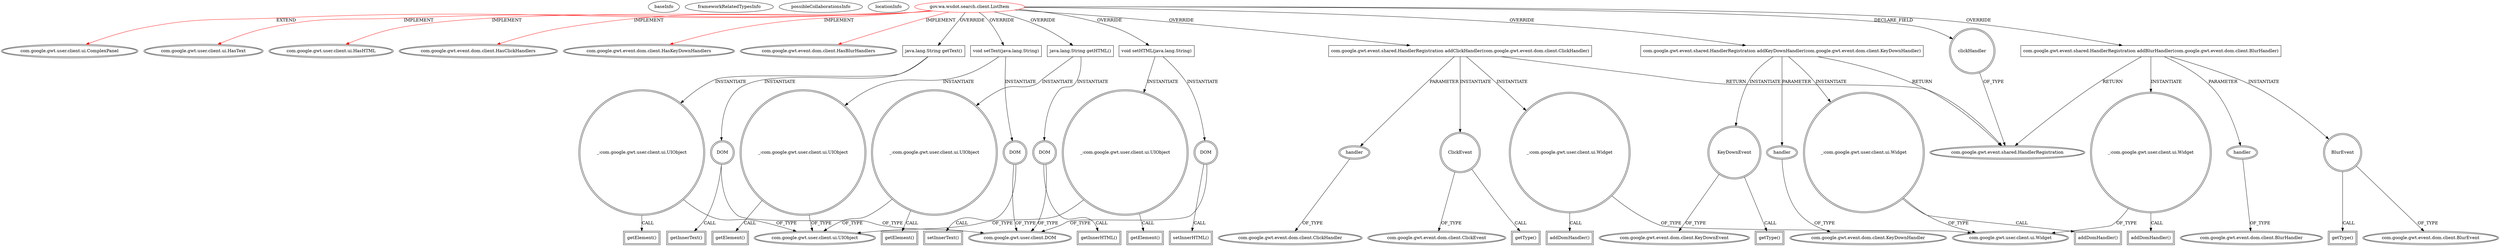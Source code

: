 digraph {
baseInfo[graphId=442,category="extension_graph",isAnonymous=false,possibleRelation=false]
frameworkRelatedTypesInfo[0="com.google.gwt.user.client.ui.ComplexPanel",1="com.google.gwt.user.client.ui.HasText",2="com.google.gwt.user.client.ui.HasHTML",3="com.google.gwt.event.dom.client.HasClickHandlers",4="com.google.gwt.event.dom.client.HasKeyDownHandlers",5="com.google.gwt.event.dom.client.HasBlurHandlers"]
possibleCollaborationsInfo[]
locationInfo[projectName="WSDOT-WSDOT-Search-GWT",filePath="/WSDOT-WSDOT-Search-GWT/WSDOT-Search-GWT-master/src/gov/wa/wsdot/search/client/ListItem.java",contextSignature="ListItem",graphId="442"]
0[label="gov.wa.wsdot.search.client.ListItem",vertexType="ROOT_CLIENT_CLASS_DECLARATION",isFrameworkType=false,color=red]
1[label="com.google.gwt.user.client.ui.ComplexPanel",vertexType="FRAMEWORK_CLASS_TYPE",isFrameworkType=true,peripheries=2]
2[label="com.google.gwt.user.client.ui.HasText",vertexType="FRAMEWORK_INTERFACE_TYPE",isFrameworkType=true,peripheries=2]
3[label="com.google.gwt.user.client.ui.HasHTML",vertexType="FRAMEWORK_INTERFACE_TYPE",isFrameworkType=true,peripheries=2]
4[label="com.google.gwt.event.dom.client.HasClickHandlers",vertexType="FRAMEWORK_INTERFACE_TYPE",isFrameworkType=true,peripheries=2]
5[label="com.google.gwt.event.dom.client.HasKeyDownHandlers",vertexType="FRAMEWORK_INTERFACE_TYPE",isFrameworkType=true,peripheries=2]
6[label="com.google.gwt.event.dom.client.HasBlurHandlers",vertexType="FRAMEWORK_INTERFACE_TYPE",isFrameworkType=true,peripheries=2]
7[label="clickHandler",vertexType="FIELD_DECLARATION",isFrameworkType=true,peripheries=2,shape=circle]
8[label="com.google.gwt.event.shared.HandlerRegistration",vertexType="FRAMEWORK_INTERFACE_TYPE",isFrameworkType=true,peripheries=2]
9[label="java.lang.String getText()",vertexType="OVERRIDING_METHOD_DECLARATION",isFrameworkType=false,shape=box]
10[label="DOM",vertexType="VARIABLE_EXPRESION",isFrameworkType=true,peripheries=2,shape=circle]
12[label="com.google.gwt.user.client.DOM",vertexType="FRAMEWORK_CLASS_TYPE",isFrameworkType=true,peripheries=2]
11[label="getInnerText()",vertexType="INSIDE_CALL",isFrameworkType=true,peripheries=2,shape=box]
13[label="_:com.google.gwt.user.client.ui.UIObject",vertexType="VARIABLE_EXPRESION",isFrameworkType=true,peripheries=2,shape=circle]
15[label="com.google.gwt.user.client.ui.UIObject",vertexType="FRAMEWORK_CLASS_TYPE",isFrameworkType=true,peripheries=2]
14[label="getElement()",vertexType="INSIDE_CALL",isFrameworkType=true,peripheries=2,shape=box]
16[label="void setText(java.lang.String)",vertexType="OVERRIDING_METHOD_DECLARATION",isFrameworkType=false,shape=box]
17[label="DOM",vertexType="VARIABLE_EXPRESION",isFrameworkType=true,peripheries=2,shape=circle]
18[label="setInnerText()",vertexType="INSIDE_CALL",isFrameworkType=true,peripheries=2,shape=box]
20[label="_:com.google.gwt.user.client.ui.UIObject",vertexType="VARIABLE_EXPRESION",isFrameworkType=true,peripheries=2,shape=circle]
21[label="getElement()",vertexType="INSIDE_CALL",isFrameworkType=true,peripheries=2,shape=box]
23[label="java.lang.String getHTML()",vertexType="OVERRIDING_METHOD_DECLARATION",isFrameworkType=false,shape=box]
24[label="DOM",vertexType="VARIABLE_EXPRESION",isFrameworkType=true,peripheries=2,shape=circle]
25[label="getInnerHTML()",vertexType="INSIDE_CALL",isFrameworkType=true,peripheries=2,shape=box]
27[label="_:com.google.gwt.user.client.ui.UIObject",vertexType="VARIABLE_EXPRESION",isFrameworkType=true,peripheries=2,shape=circle]
28[label="getElement()",vertexType="INSIDE_CALL",isFrameworkType=true,peripheries=2,shape=box]
30[label="void setHTML(java.lang.String)",vertexType="OVERRIDING_METHOD_DECLARATION",isFrameworkType=false,shape=box]
31[label="DOM",vertexType="VARIABLE_EXPRESION",isFrameworkType=true,peripheries=2,shape=circle]
32[label="setInnerHTML()",vertexType="INSIDE_CALL",isFrameworkType=true,peripheries=2,shape=box]
34[label="_:com.google.gwt.user.client.ui.UIObject",vertexType="VARIABLE_EXPRESION",isFrameworkType=true,peripheries=2,shape=circle]
35[label="getElement()",vertexType="INSIDE_CALL",isFrameworkType=true,peripheries=2,shape=box]
37[label="com.google.gwt.event.shared.HandlerRegistration addClickHandler(com.google.gwt.event.dom.client.ClickHandler)",vertexType="OVERRIDING_METHOD_DECLARATION",isFrameworkType=false,shape=box]
39[label="handler",vertexType="PARAMETER_DECLARATION",isFrameworkType=true,peripheries=2]
40[label="com.google.gwt.event.dom.client.ClickHandler",vertexType="FRAMEWORK_INTERFACE_TYPE",isFrameworkType=true,peripheries=2]
41[label="_:com.google.gwt.user.client.ui.Widget",vertexType="VARIABLE_EXPRESION",isFrameworkType=true,peripheries=2,shape=circle]
43[label="com.google.gwt.user.client.ui.Widget",vertexType="FRAMEWORK_CLASS_TYPE",isFrameworkType=true,peripheries=2]
42[label="addDomHandler()",vertexType="INSIDE_CALL",isFrameworkType=true,peripheries=2,shape=box]
44[label="ClickEvent",vertexType="VARIABLE_EXPRESION",isFrameworkType=true,peripheries=2,shape=circle]
46[label="com.google.gwt.event.dom.client.ClickEvent",vertexType="FRAMEWORK_CLASS_TYPE",isFrameworkType=true,peripheries=2]
45[label="getType()",vertexType="INSIDE_CALL",isFrameworkType=true,peripheries=2,shape=box]
47[label="com.google.gwt.event.shared.HandlerRegistration addKeyDownHandler(com.google.gwt.event.dom.client.KeyDownHandler)",vertexType="OVERRIDING_METHOD_DECLARATION",isFrameworkType=false,shape=box]
49[label="handler",vertexType="PARAMETER_DECLARATION",isFrameworkType=true,peripheries=2]
50[label="com.google.gwt.event.dom.client.KeyDownHandler",vertexType="FRAMEWORK_INTERFACE_TYPE",isFrameworkType=true,peripheries=2]
51[label="_:com.google.gwt.user.client.ui.Widget",vertexType="VARIABLE_EXPRESION",isFrameworkType=true,peripheries=2,shape=circle]
52[label="addDomHandler()",vertexType="INSIDE_CALL",isFrameworkType=true,peripheries=2,shape=box]
54[label="KeyDownEvent",vertexType="VARIABLE_EXPRESION",isFrameworkType=true,peripheries=2,shape=circle]
56[label="com.google.gwt.event.dom.client.KeyDownEvent",vertexType="FRAMEWORK_CLASS_TYPE",isFrameworkType=true,peripheries=2]
55[label="getType()",vertexType="INSIDE_CALL",isFrameworkType=true,peripheries=2,shape=box]
57[label="com.google.gwt.event.shared.HandlerRegistration addBlurHandler(com.google.gwt.event.dom.client.BlurHandler)",vertexType="OVERRIDING_METHOD_DECLARATION",isFrameworkType=false,shape=box]
59[label="handler",vertexType="PARAMETER_DECLARATION",isFrameworkType=true,peripheries=2]
60[label="com.google.gwt.event.dom.client.BlurHandler",vertexType="FRAMEWORK_INTERFACE_TYPE",isFrameworkType=true,peripheries=2]
61[label="_:com.google.gwt.user.client.ui.Widget",vertexType="VARIABLE_EXPRESION",isFrameworkType=true,peripheries=2,shape=circle]
62[label="addDomHandler()",vertexType="INSIDE_CALL",isFrameworkType=true,peripheries=2,shape=box]
64[label="BlurEvent",vertexType="VARIABLE_EXPRESION",isFrameworkType=true,peripheries=2,shape=circle]
66[label="com.google.gwt.event.dom.client.BlurEvent",vertexType="FRAMEWORK_CLASS_TYPE",isFrameworkType=true,peripheries=2]
65[label="getType()",vertexType="INSIDE_CALL",isFrameworkType=true,peripheries=2,shape=box]
0->1[label="EXTEND",color=red]
0->2[label="IMPLEMENT",color=red]
0->3[label="IMPLEMENT",color=red]
0->4[label="IMPLEMENT",color=red]
0->5[label="IMPLEMENT",color=red]
0->6[label="IMPLEMENT",color=red]
0->7[label="DECLARE_FIELD"]
7->8[label="OF_TYPE"]
0->9[label="OVERRIDE"]
9->10[label="INSTANTIATE"]
10->12[label="OF_TYPE"]
10->11[label="CALL"]
9->13[label="INSTANTIATE"]
13->15[label="OF_TYPE"]
13->14[label="CALL"]
0->16[label="OVERRIDE"]
16->17[label="INSTANTIATE"]
17->12[label="OF_TYPE"]
17->18[label="CALL"]
16->20[label="INSTANTIATE"]
20->15[label="OF_TYPE"]
20->21[label="CALL"]
0->23[label="OVERRIDE"]
23->24[label="INSTANTIATE"]
24->12[label="OF_TYPE"]
24->25[label="CALL"]
23->27[label="INSTANTIATE"]
27->15[label="OF_TYPE"]
27->28[label="CALL"]
0->30[label="OVERRIDE"]
30->31[label="INSTANTIATE"]
31->12[label="OF_TYPE"]
31->32[label="CALL"]
30->34[label="INSTANTIATE"]
34->15[label="OF_TYPE"]
34->35[label="CALL"]
0->37[label="OVERRIDE"]
37->8[label="RETURN"]
39->40[label="OF_TYPE"]
37->39[label="PARAMETER"]
37->41[label="INSTANTIATE"]
41->43[label="OF_TYPE"]
41->42[label="CALL"]
37->44[label="INSTANTIATE"]
44->46[label="OF_TYPE"]
44->45[label="CALL"]
0->47[label="OVERRIDE"]
47->8[label="RETURN"]
49->50[label="OF_TYPE"]
47->49[label="PARAMETER"]
47->51[label="INSTANTIATE"]
51->43[label="OF_TYPE"]
51->52[label="CALL"]
47->54[label="INSTANTIATE"]
54->56[label="OF_TYPE"]
54->55[label="CALL"]
0->57[label="OVERRIDE"]
57->8[label="RETURN"]
59->60[label="OF_TYPE"]
57->59[label="PARAMETER"]
57->61[label="INSTANTIATE"]
61->43[label="OF_TYPE"]
61->62[label="CALL"]
57->64[label="INSTANTIATE"]
64->66[label="OF_TYPE"]
64->65[label="CALL"]
}
